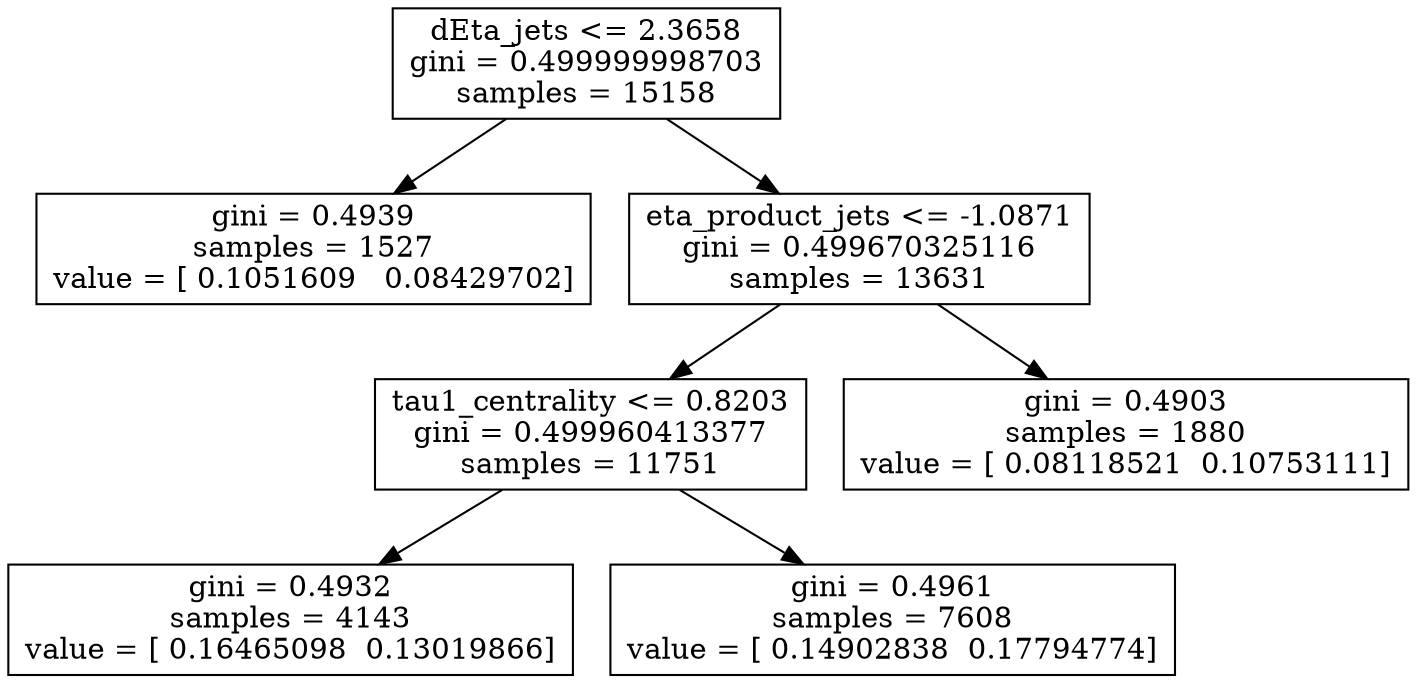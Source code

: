 digraph Tree {
0 [label="dEta_jets <= 2.3658\ngini = 0.499999998703\nsamples = 15158", shape="box"] ;
1 [label="gini = 0.4939\nsamples = 1527\nvalue = [ 0.1051609   0.08429702]", shape="box"] ;
0 -> 1 ;
2 [label="eta_product_jets <= -1.0871\ngini = 0.499670325116\nsamples = 13631", shape="box"] ;
0 -> 2 ;
3 [label="tau1_centrality <= 0.8203\ngini = 0.499960413377\nsamples = 11751", shape="box"] ;
2 -> 3 ;
4 [label="gini = 0.4932\nsamples = 4143\nvalue = [ 0.16465098  0.13019866]", shape="box"] ;
3 -> 4 ;
5 [label="gini = 0.4961\nsamples = 7608\nvalue = [ 0.14902838  0.17794774]", shape="box"] ;
3 -> 5 ;
6 [label="gini = 0.4903\nsamples = 1880\nvalue = [ 0.08118521  0.10753111]", shape="box"] ;
2 -> 6 ;
}